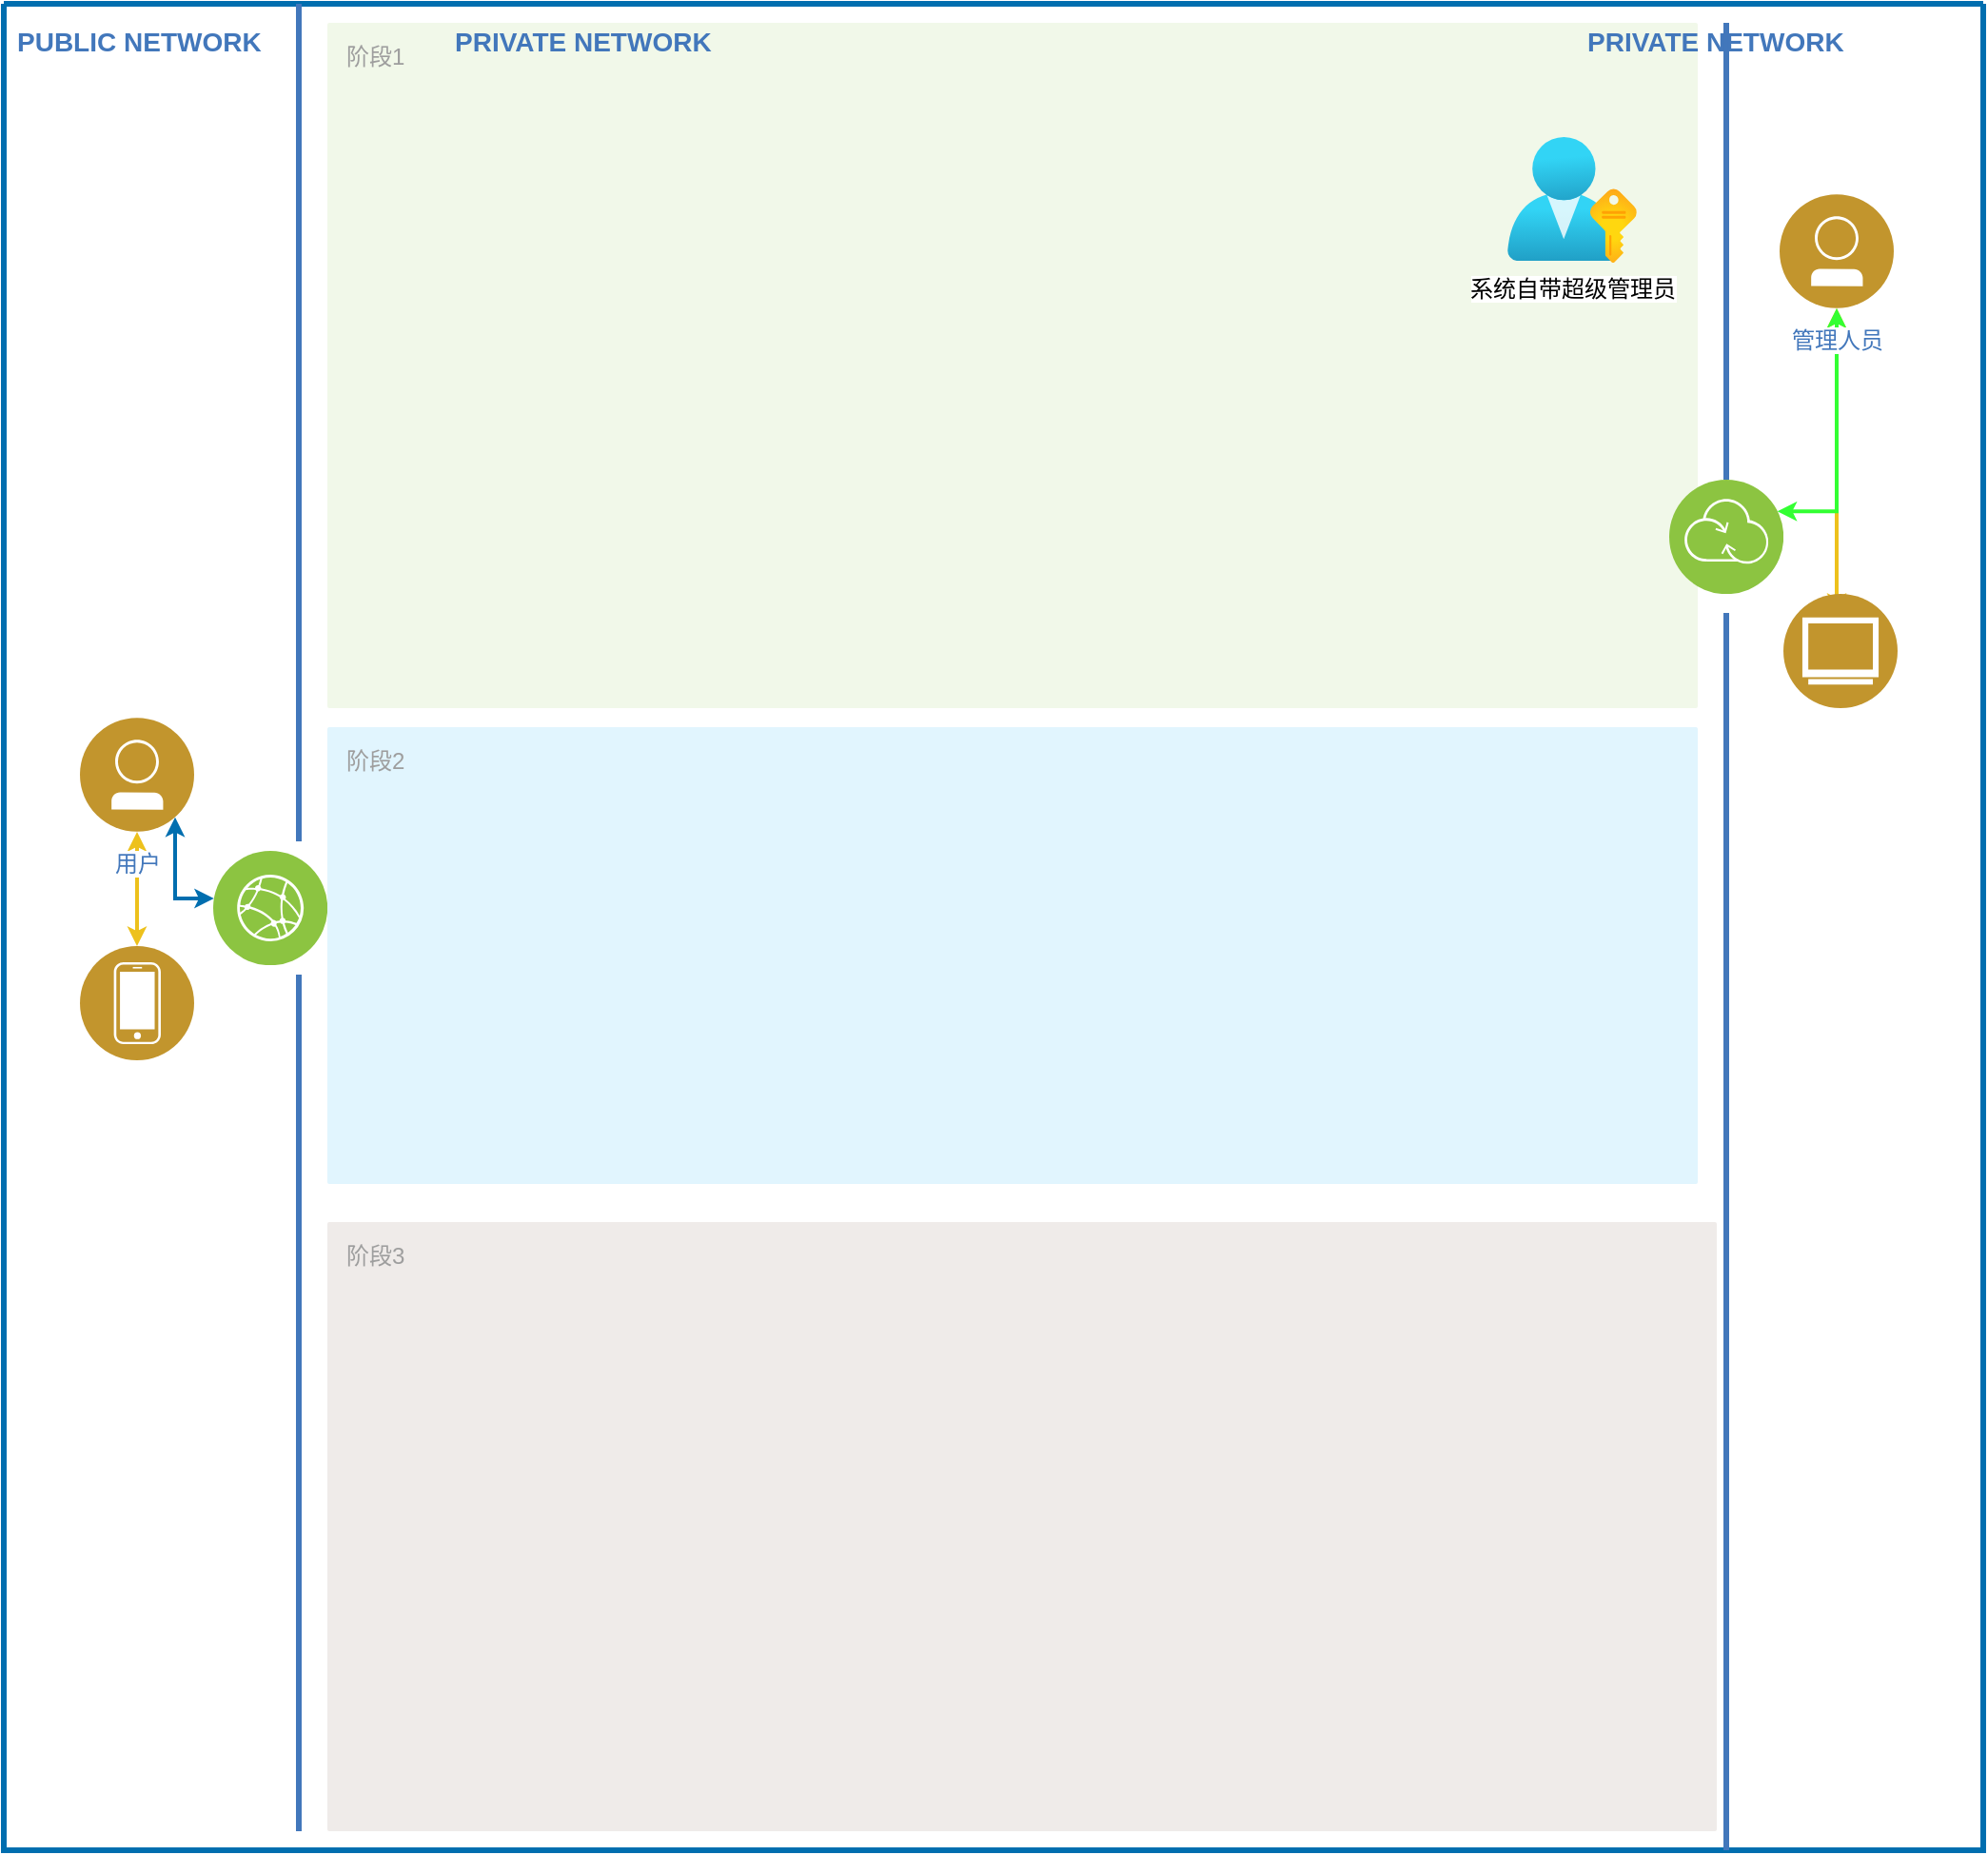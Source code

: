 <mxfile version="14.3.2" type="github">
  <diagram id="k1VfyV5ZnbPba-jTwj44" name="Page-1">
    <mxGraphModel dx="1022" dy="483" grid="1" gridSize="10" guides="1" tooltips="1" connect="1" arrows="1" fold="1" page="1" pageScale="1" pageWidth="827" pageHeight="1169" math="0" shadow="0">
      <root>
        <mxCell id="0" />
        <mxCell id="1" parent="0" />
        <mxCell id="WcI1A0GPxqxVj4pDQWWA-1" value="阶段1" style="points=[[0,0,0],[0.25,0,0],[0.5,0,0],[0.75,0,0],[1,0,0],[1,0.25,0],[1,0.5,0],[1,0.75,0],[1,1,0],[0.75,1,0],[0.5,1,0],[0.25,1,0],[0,1,0],[0,0.75,0],[0,0.5,0],[0,0.25,0]];rounded=1;absoluteArcSize=1;arcSize=2;html=1;strokeColor=none;gradientColor=none;shadow=0;dashed=0;fontSize=12;fontColor=#9E9E9E;align=left;verticalAlign=top;spacing=10;spacingTop=-4;fillColor=#F1F8E9;" vertex="1" parent="1">
          <mxGeometry x="250" y="40" width="720" height="360" as="geometry" />
        </mxCell>
        <mxCell id="mBH52aY52XE98QvhkQHD-1" value="" style="swimlane;shadow=0;strokeColor=#006EAF;fillColor=#1ba1e2;fontColor=#ffffff;align=right;startSize=0;collapsible=0;noLabel=1;strokeWidth=3;" parent="1" vertex="1">
          <mxGeometry x="80" y="30" width="1040" height="970" as="geometry" />
        </mxCell>
        <mxCell id="mBH52aY52XE98QvhkQHD-2" style="edgeStyle=orthogonalEdgeStyle;rounded=0;html=1;labelBackgroundColor=#ffffff;jettySize=auto;orthogonalLoop=1;strokeColor=#EDC11C;fontColor=#000000;startArrow=classic;startFill=1;strokeWidth=2;endSize=4;startSize=4;" parent="mBH52aY52XE98QvhkQHD-1" source="mBH52aY52XE98QvhkQHD-13" edge="1" target="mBH52aY52XE98QvhkQHD-52">
          <mxGeometry relative="1" as="geometry">
            <mxPoint x="90" y="190" as="targetPoint" />
          </mxGeometry>
        </mxCell>
        <mxCell id="mBH52aY52XE98QvhkQHD-11" style="edgeStyle=orthogonalEdgeStyle;rounded=0;html=1;labelBackgroundColor=#ffffff;jettySize=auto;orthogonalLoop=1;strokeColor=#EDC11C;fontColor=#000000;startArrow=classic;strokeWidth=2;endSize=4;startSize=4;" parent="mBH52aY52XE98QvhkQHD-1" source="mBH52aY52XE98QvhkQHD-17" edge="1">
          <mxGeometry relative="1" as="geometry">
            <mxPoint x="963" y="320" as="targetPoint" />
          </mxGeometry>
        </mxCell>
        <mxCell id="mBH52aY52XE98QvhkQHD-12" style="edgeStyle=orthogonalEdgeStyle;rounded=0;html=1;entryX=1;entryY=0.25;labelBackgroundColor=#ffffff;jettySize=auto;orthogonalLoop=1;fontColor=#000000;startArrow=classic;strokeWidth=2;endSize=4;startSize=4;fillColor=#1ba1e2;strokeColor=#33FF33;" parent="mBH52aY52XE98QvhkQHD-1" source="mBH52aY52XE98QvhkQHD-17" target="mBH52aY52XE98QvhkQHD-16" edge="1">
          <mxGeometry relative="1" as="geometry">
            <mxPoint x="859.706" y="266.824" as="targetPoint" />
            <Array as="points">
              <mxPoint x="963" y="267" />
            </Array>
          </mxGeometry>
        </mxCell>
        <mxCell id="mBH52aY52XE98QvhkQHD-13" value="用户" style="aspect=fixed;perimeter=ellipsePerimeter;html=1;align=center;shadow=0;dashed=0;image;image=img/lib/ibm/users/user.svg;strokeColor=#FF0000;fillColor=#FFFF66;gradientColor=none;fontColor=#4277BB;labelBackgroundColor=#ffffff;fontSize=12;spacingTop=3;" parent="mBH52aY52XE98QvhkQHD-1" vertex="1">
          <mxGeometry x="40" y="375" width="60" height="60" as="geometry" />
        </mxCell>
        <mxCell id="mBH52aY52XE98QvhkQHD-14" style="edgeStyle=orthogonalEdgeStyle;rounded=0;html=1;labelBackgroundColor=#ffffff;startArrow=classic;startFill=1;startSize=4;endSize=4;jettySize=auto;orthogonalLoop=1;strokeColor=#006EAF;strokeWidth=2;fontSize=12;fontColor=#4277BB;fillColor=#1ba1e2;" parent="mBH52aY52XE98QvhkQHD-1" target="mBH52aY52XE98QvhkQHD-15" edge="1" source="mBH52aY52XE98QvhkQHD-13">
          <mxGeometry relative="1" as="geometry">
            <Array as="points">
              <mxPoint x="90" y="470" />
            </Array>
            <mxPoint x="90" y="190" as="sourcePoint" />
          </mxGeometry>
        </mxCell>
        <mxCell id="mBH52aY52XE98QvhkQHD-15" value="" style="aspect=fixed;perimeter=ellipsePerimeter;html=1;align=center;shadow=0;dashed=0;image;image=img/lib/ibm/infrastructure/edge_services.svg;strokeColor=#FF0000;fillColor=#FFFF66;gradientColor=none;fontColor=#4277BB;labelBackgroundColor=#ffffff;spacingTop=3;" parent="mBH52aY52XE98QvhkQHD-1" vertex="1">
          <mxGeometry x="110" y="445" width="60" height="60" as="geometry" />
        </mxCell>
        <mxCell id="mBH52aY52XE98QvhkQHD-17" value="管理人员" style="aspect=fixed;perimeter=ellipsePerimeter;html=1;align=center;shadow=0;dashed=0;image;image=img/lib/ibm/users/user.svg;strokeColor=#FF0000;fillColor=#FFFF66;gradientColor=none;fontColor=#4277BB;labelBackgroundColor=#ffffff;spacingTop=3;" parent="mBH52aY52XE98QvhkQHD-1" vertex="1">
          <mxGeometry x="933" y="100" width="60" height="60" as="geometry" />
        </mxCell>
        <mxCell id="mBH52aY52XE98QvhkQHD-23" value="PUBLIC NETWORK" style="text;html=1;align=left;verticalAlign=middle;fontColor=#4277BB;shadow=0;dashed=0;strokeColor=none;fillColor=none;labelBackgroundColor=none;fontStyle=1;fontSize=14;spacingLeft=5;" parent="mBH52aY52XE98QvhkQHD-1" vertex="1">
          <mxGeometry y="10" width="150" height="20" as="geometry" />
        </mxCell>
        <mxCell id="mBH52aY52XE98QvhkQHD-24" value="" style="line;strokeWidth=3;direction=south;html=1;shadow=0;labelBackgroundColor=none;fillColor=none;gradientColor=none;fontSize=12;fontColor=#4277BB;align=right;strokeColor=#4277BB;" parent="mBH52aY52XE98QvhkQHD-1" vertex="1">
          <mxGeometry x="150" width="10" height="440" as="geometry" />
        </mxCell>
        <mxCell id="mBH52aY52XE98QvhkQHD-25" value="" style="line;strokeWidth=3;direction=south;html=1;shadow=0;labelBackgroundColor=none;fillColor=none;gradientColor=none;fontSize=12;fontColor=#4277BB;align=right;strokeColor=#4277BB;" parent="mBH52aY52XE98QvhkQHD-1" vertex="1">
          <mxGeometry x="150" y="510" width="10" height="450" as="geometry" />
        </mxCell>
        <mxCell id="mBH52aY52XE98QvhkQHD-26" value="" style="line;strokeWidth=3;direction=south;html=1;shadow=0;labelBackgroundColor=none;fillColor=none;gradientColor=none;fontSize=12;fontColor=#4277BB;align=right;strokeColor=#4277BB;" parent="mBH52aY52XE98QvhkQHD-1" vertex="1">
          <mxGeometry x="900" y="320" width="10" height="650" as="geometry" />
        </mxCell>
        <mxCell id="mBH52aY52XE98QvhkQHD-27" value="" style="line;strokeWidth=3;direction=south;html=1;shadow=0;labelBackgroundColor=none;fillColor=none;gradientColor=none;fontSize=12;fontColor=#4277BB;align=right;strokeColor=#4277BB;" parent="mBH52aY52XE98QvhkQHD-1" vertex="1">
          <mxGeometry x="900" y="10" width="10" height="240" as="geometry" />
        </mxCell>
        <mxCell id="mBH52aY52XE98QvhkQHD-28" value="PRIVATE NETWORK" style="text;html=1;align=left;verticalAlign=middle;fontColor=#4277BB;shadow=0;dashed=0;strokeColor=none;fillColor=none;labelBackgroundColor=none;fontStyle=1;fontSize=14;spacingLeft=5;" parent="mBH52aY52XE98QvhkQHD-1" vertex="1">
          <mxGeometry x="230" y="10" width="150" height="20" as="geometry" />
        </mxCell>
        <mxCell id="mBH52aY52XE98QvhkQHD-29" value="PRIVATE NETWORK" style="text;html=1;align=left;verticalAlign=middle;fontColor=#4277BB;shadow=0;dashed=0;strokeColor=none;fillColor=none;labelBackgroundColor=none;fontStyle=1;fontSize=14;spacingLeft=5;" parent="mBH52aY52XE98QvhkQHD-1" vertex="1">
          <mxGeometry x="825" y="10" width="185" height="20" as="geometry" />
        </mxCell>
        <mxCell id="mBH52aY52XE98QvhkQHD-33" value="" style="aspect=fixed;perimeter=ellipsePerimeter;html=1;align=center;shadow=0;dashed=0;fontColor=#4277BB;labelBackgroundColor=#ffffff;fontSize=12;spacingTop=3;image;image=img/lib/ibm/users/browser.svg;" parent="mBH52aY52XE98QvhkQHD-1" vertex="1">
          <mxGeometry x="935" y="310" width="60" height="60" as="geometry" />
        </mxCell>
        <mxCell id="mBH52aY52XE98QvhkQHD-52" value="" style="aspect=fixed;perimeter=ellipsePerimeter;html=1;align=center;shadow=0;dashed=0;fontColor=#4277BB;labelBackgroundColor=#ffffff;fontSize=12;spacingTop=3;image;image=img/lib/ibm/users/device.svg;" parent="mBH52aY52XE98QvhkQHD-1" vertex="1">
          <mxGeometry x="40" y="495" width="60" height="60" as="geometry" />
        </mxCell>
        <mxCell id="mBH52aY52XE98QvhkQHD-16" value="&lt;br&gt;" style="aspect=fixed;perimeter=ellipsePerimeter;html=1;align=center;shadow=0;dashed=0;image;image=img/lib/ibm/infrastructure/transformation_connectivity.svg;strokeColor=#FF0000;fillColor=#FFFF66;gradientColor=none;fontColor=#4277BB;labelBackgroundColor=#ffffff;spacingTop=3;" parent="mBH52aY52XE98QvhkQHD-1" vertex="1">
          <mxGeometry x="875" y="250" width="60" height="60" as="geometry" />
        </mxCell>
        <mxCell id="WcI1A0GPxqxVj4pDQWWA-2" value="阶段2" style="points=[[0,0,0],[0.25,0,0],[0.5,0,0],[0.75,0,0],[1,0,0],[1,0.25,0],[1,0.5,0],[1,0.75,0],[1,1,0],[0.75,1,0],[0.5,1,0],[0.25,1,0],[0,1,0],[0,0.75,0],[0,0.5,0],[0,0.25,0]];rounded=1;absoluteArcSize=1;arcSize=2;html=1;strokeColor=none;gradientColor=none;shadow=0;dashed=0;fontSize=12;fontColor=#9E9E9E;align=left;verticalAlign=top;spacing=10;spacingTop=-4;fillColor=#E1F5FE;" vertex="1" parent="mBH52aY52XE98QvhkQHD-1">
          <mxGeometry x="170" y="380" width="720" height="240" as="geometry" />
        </mxCell>
        <mxCell id="WcI1A0GPxqxVj4pDQWWA-4" value="阶段3" style="points=[[0,0,0],[0.25,0,0],[0.5,0,0],[0.75,0,0],[1,0,0],[1,0.25,0],[1,0.5,0],[1,0.75,0],[1,1,0],[0.75,1,0],[0.5,1,0],[0.25,1,0],[0,1,0],[0,0.75,0],[0,0.5,0],[0,0.25,0]];rounded=1;absoluteArcSize=1;arcSize=2;html=1;strokeColor=none;gradientColor=none;shadow=0;dashed=0;fontSize=12;fontColor=#9E9E9E;align=left;verticalAlign=top;spacing=10;spacingTop=-4;fillColor=#EFEBE9;" vertex="1" parent="mBH52aY52XE98QvhkQHD-1">
          <mxGeometry x="170" y="640" width="730" height="320" as="geometry" />
        </mxCell>
        <mxCell id="WcI1A0GPxqxVj4pDQWWA-7" value="系统自带超级管理员" style="aspect=fixed;html=1;points=[];align=center;image;fontSize=12;image=img/lib/azure2/azure_stack/User_Subscriptions.svg;" vertex="1" parent="mBH52aY52XE98QvhkQHD-1">
          <mxGeometry x="790" y="70" width="68" height="66" as="geometry" />
        </mxCell>
      </root>
    </mxGraphModel>
  </diagram>
</mxfile>

